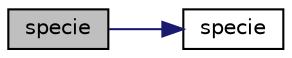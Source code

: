 digraph "specie"
{
  bgcolor="transparent";
  edge [fontname="Helvetica",fontsize="10",labelfontname="Helvetica",labelfontsize="10"];
  node [fontname="Helvetica",fontsize="10",shape=record];
  rankdir="LR";
  Node1 [label="specie",height=0.2,width=0.4,color="black", fillcolor="grey75", style="filled", fontcolor="black"];
  Node1 -> Node2 [color="midnightblue",fontsize="10",style="solid",fontname="Helvetica"];
  Node2 [label="specie",height=0.2,width=0.4,color="black",URL="$a02470.html#a94ed1c21a7543df8190a5e6001972fdd",tooltip="Construct from components without name. "];
}
